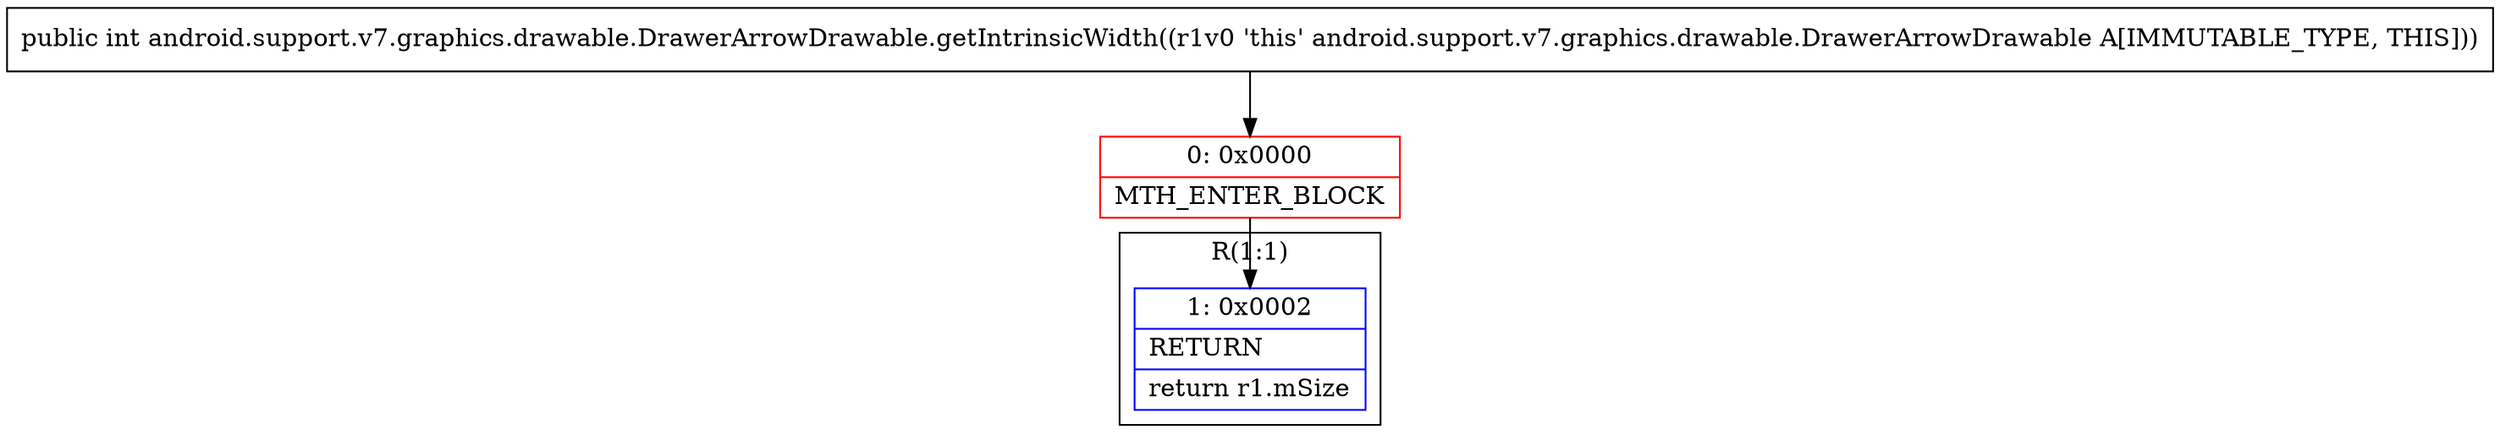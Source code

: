 digraph "CFG forandroid.support.v7.graphics.drawable.DrawerArrowDrawable.getIntrinsicWidth()I" {
subgraph cluster_Region_21857509 {
label = "R(1:1)";
node [shape=record,color=blue];
Node_1 [shape=record,label="{1\:\ 0x0002|RETURN\l|return r1.mSize\l}"];
}
Node_0 [shape=record,color=red,label="{0\:\ 0x0000|MTH_ENTER_BLOCK\l}"];
MethodNode[shape=record,label="{public int android.support.v7.graphics.drawable.DrawerArrowDrawable.getIntrinsicWidth((r1v0 'this' android.support.v7.graphics.drawable.DrawerArrowDrawable A[IMMUTABLE_TYPE, THIS])) }"];
MethodNode -> Node_0;
Node_0 -> Node_1;
}


